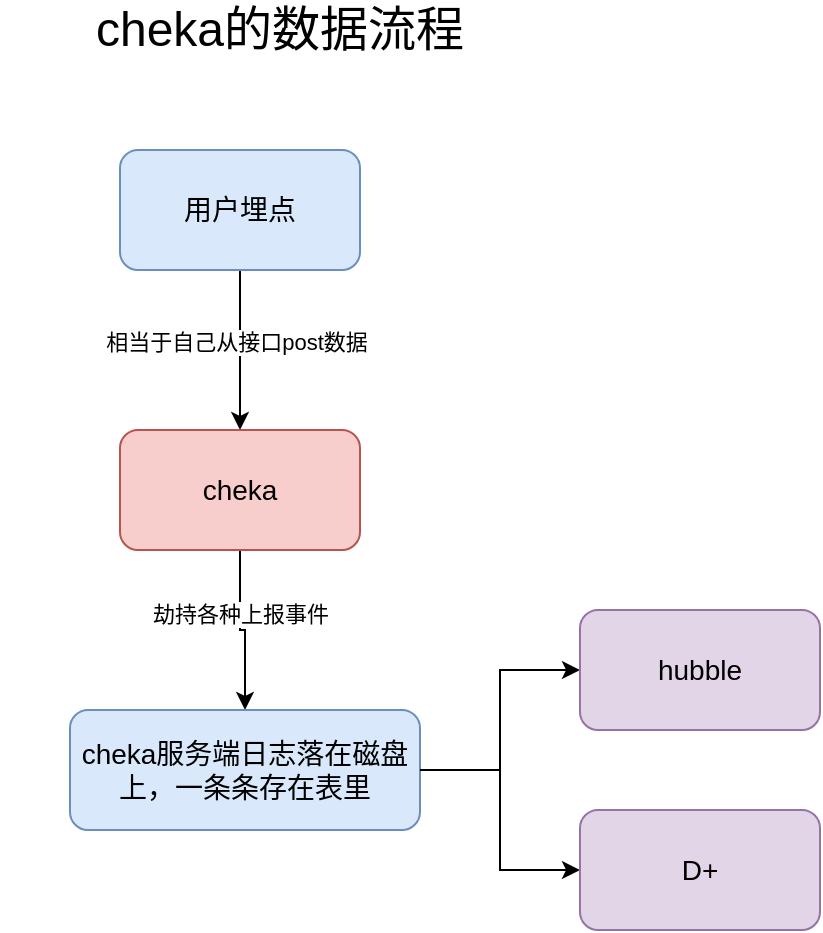 <mxfile version="14.6.12" type="github">
  <diagram id="8Q8xeb0HI0jWzQi8_LTv" name="Page-1">
    <mxGraphModel dx="987" dy="621" grid="1" gridSize="10" guides="1" tooltips="1" connect="1" arrows="1" fold="1" page="1" pageScale="1" pageWidth="827" pageHeight="1169" math="0" shadow="0">
      <root>
        <mxCell id="0" />
        <mxCell id="1" parent="0" />
        <mxCell id="urFDt2Ocu5OXnpa5XnNP-5" value="" style="edgeStyle=orthogonalEdgeStyle;rounded=0;orthogonalLoop=1;jettySize=auto;html=1;" edge="1" parent="1" source="urFDt2Ocu5OXnpa5XnNP-2" target="urFDt2Ocu5OXnpa5XnNP-4">
          <mxGeometry relative="1" as="geometry" />
        </mxCell>
        <mxCell id="urFDt2Ocu5OXnpa5XnNP-10" value="相当于自己从接口post数据" style="edgeLabel;html=1;align=center;verticalAlign=middle;resizable=0;points=[];" vertex="1" connectable="0" parent="urFDt2Ocu5OXnpa5XnNP-5">
          <mxGeometry x="-0.1" y="-2" relative="1" as="geometry">
            <mxPoint as="offset" />
          </mxGeometry>
        </mxCell>
        <mxCell id="urFDt2Ocu5OXnpa5XnNP-2" value="&lt;font style=&quot;font-size: 14px&quot;&gt;用户埋点&lt;/font&gt;" style="rounded=1;whiteSpace=wrap;html=1;fillColor=#dae8fc;strokeColor=#6c8ebf;" vertex="1" parent="1">
          <mxGeometry x="110" y="90" width="120" height="60" as="geometry" />
        </mxCell>
        <mxCell id="urFDt2Ocu5OXnpa5XnNP-3" value="&lt;font style=&quot;font-size: 24px&quot;&gt;cheka的数据流程&lt;/font&gt;" style="text;html=1;strokeColor=none;fillColor=none;align=center;verticalAlign=middle;whiteSpace=wrap;rounded=0;" vertex="1" parent="1">
          <mxGeometry x="50" y="20" width="280" height="20" as="geometry" />
        </mxCell>
        <mxCell id="urFDt2Ocu5OXnpa5XnNP-7" value="" style="edgeStyle=orthogonalEdgeStyle;rounded=0;orthogonalLoop=1;jettySize=auto;html=1;" edge="1" parent="1" source="urFDt2Ocu5OXnpa5XnNP-4" target="urFDt2Ocu5OXnpa5XnNP-6">
          <mxGeometry relative="1" as="geometry" />
        </mxCell>
        <mxCell id="urFDt2Ocu5OXnpa5XnNP-8" value="劫持各种上报事件" style="edgeLabel;html=1;align=center;verticalAlign=middle;resizable=0;points=[];" vertex="1" connectable="0" parent="urFDt2Ocu5OXnpa5XnNP-7">
          <mxGeometry x="-0.225" relative="1" as="geometry">
            <mxPoint as="offset" />
          </mxGeometry>
        </mxCell>
        <mxCell id="urFDt2Ocu5OXnpa5XnNP-4" value="&lt;font style=&quot;font-size: 14px&quot;&gt;cheka&lt;/font&gt;" style="whiteSpace=wrap;html=1;rounded=1;fillColor=#f8cecc;strokeColor=#b85450;" vertex="1" parent="1">
          <mxGeometry x="110" y="230" width="120" height="60" as="geometry" />
        </mxCell>
        <mxCell id="urFDt2Ocu5OXnpa5XnNP-12" value="" style="edgeStyle=orthogonalEdgeStyle;rounded=0;orthogonalLoop=1;jettySize=auto;html=1;" edge="1" parent="1" source="urFDt2Ocu5OXnpa5XnNP-6" target="urFDt2Ocu5OXnpa5XnNP-11">
          <mxGeometry relative="1" as="geometry">
            <Array as="points">
              <mxPoint x="300" y="400" />
              <mxPoint x="300" y="350" />
            </Array>
          </mxGeometry>
        </mxCell>
        <mxCell id="urFDt2Ocu5OXnpa5XnNP-6" value="&lt;font style=&quot;font-size: 14px&quot;&gt;cheka服务端日志落在磁盘上，一条条存在表里&lt;/font&gt;" style="whiteSpace=wrap;html=1;rounded=1;fillColor=#dae8fc;strokeColor=#6c8ebf;" vertex="1" parent="1">
          <mxGeometry x="85" y="370" width="175" height="60" as="geometry" />
        </mxCell>
        <mxCell id="urFDt2Ocu5OXnpa5XnNP-11" value="&lt;font style=&quot;font-size: 14px&quot;&gt;hubble&lt;/font&gt;" style="whiteSpace=wrap;html=1;rounded=1;fillColor=#e1d5e7;strokeColor=#9673a6;" vertex="1" parent="1">
          <mxGeometry x="340" y="320" width="120" height="60" as="geometry" />
        </mxCell>
        <mxCell id="urFDt2Ocu5OXnpa5XnNP-19" value="" style="edgeStyle=orthogonalEdgeStyle;rounded=0;orthogonalLoop=1;jettySize=auto;html=1;" edge="1" parent="1" source="urFDt2Ocu5OXnpa5XnNP-6" target="urFDt2Ocu5OXnpa5XnNP-18">
          <mxGeometry relative="1" as="geometry" />
        </mxCell>
        <mxCell id="urFDt2Ocu5OXnpa5XnNP-18" value="&lt;span style=&quot;font-size: 14px&quot;&gt;D+&lt;/span&gt;" style="whiteSpace=wrap;html=1;rounded=1;fillColor=#e1d5e7;strokeColor=#9673a6;" vertex="1" parent="1">
          <mxGeometry x="340" y="420" width="120" height="60" as="geometry" />
        </mxCell>
      </root>
    </mxGraphModel>
  </diagram>
</mxfile>
